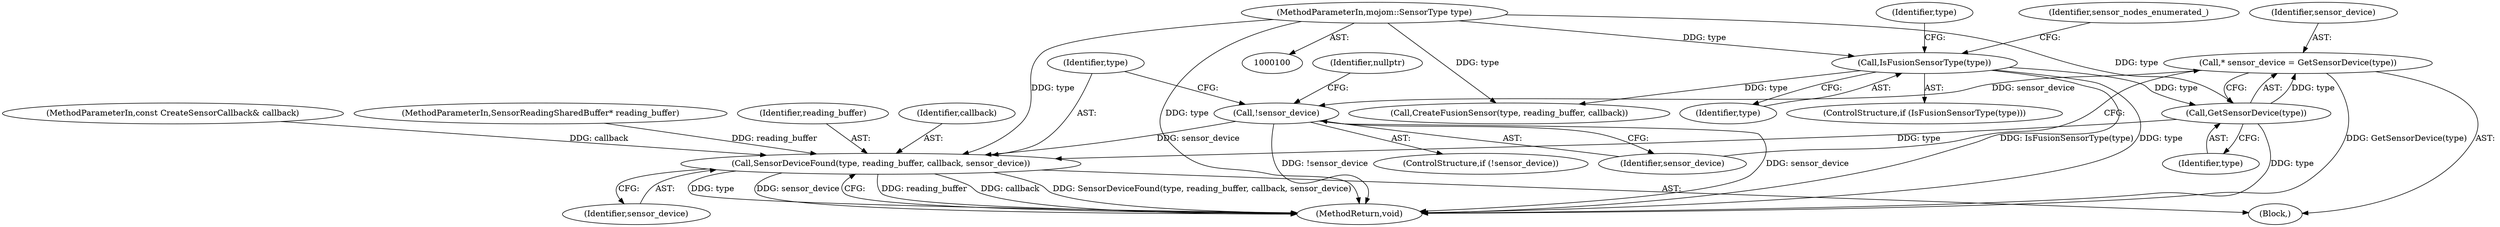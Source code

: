 digraph "0_Chrome_c0c8978849ac57e4ecd613ddc8ff7852a2054734_25@pointer" {
"1000140" [label="(Call,* sensor_device = GetSensorDevice(type))"];
"1000142" [label="(Call,GetSensorDevice(type))"];
"1000112" [label="(Call,IsFusionSensorType(type))"];
"1000101" [label="(MethodParameterIn,mojom::SensorType type)"];
"1000145" [label="(Call,!sensor_device)"];
"1000151" [label="(Call,SensorDeviceFound(type, reading_buffer, callback, sensor_device))"];
"1000104" [label="(Block,)"];
"1000140" [label="(Call,* sensor_device = GetSensorDevice(type))"];
"1000154" [label="(Identifier,callback)"];
"1000116" [label="(Identifier,type)"];
"1000155" [label="(Identifier,sensor_device)"];
"1000102" [label="(MethodParameterIn,SensorReadingSharedBuffer* reading_buffer)"];
"1000113" [label="(Identifier,type)"];
"1000142" [label="(Call,GetSensorDevice(type))"];
"1000112" [label="(Call,IsFusionSensorType(type))"];
"1000145" [label="(Call,!sensor_device)"];
"1000103" [label="(MethodParameterIn,const CreateSensorCallback& callback)"];
"1000151" [label="(Call,SensorDeviceFound(type, reading_buffer, callback, sensor_device))"];
"1000122" [label="(Identifier,sensor_nodes_enumerated_)"];
"1000144" [label="(ControlStructure,if (!sensor_device))"];
"1000152" [label="(Identifier,type)"];
"1000146" [label="(Identifier,sensor_device)"];
"1000153" [label="(Identifier,reading_buffer)"];
"1000156" [label="(MethodReturn,void)"];
"1000149" [label="(Identifier,nullptr)"];
"1000111" [label="(ControlStructure,if (IsFusionSensorType(type)))"];
"1000141" [label="(Identifier,sensor_device)"];
"1000115" [label="(Call,CreateFusionSensor(type, reading_buffer, callback))"];
"1000143" [label="(Identifier,type)"];
"1000101" [label="(MethodParameterIn,mojom::SensorType type)"];
"1000140" -> "1000104"  [label="AST: "];
"1000140" -> "1000142"  [label="CFG: "];
"1000141" -> "1000140"  [label="AST: "];
"1000142" -> "1000140"  [label="AST: "];
"1000146" -> "1000140"  [label="CFG: "];
"1000140" -> "1000156"  [label="DDG: GetSensorDevice(type)"];
"1000142" -> "1000140"  [label="DDG: type"];
"1000140" -> "1000145"  [label="DDG: sensor_device"];
"1000142" -> "1000143"  [label="CFG: "];
"1000143" -> "1000142"  [label="AST: "];
"1000142" -> "1000156"  [label="DDG: type"];
"1000112" -> "1000142"  [label="DDG: type"];
"1000101" -> "1000142"  [label="DDG: type"];
"1000142" -> "1000151"  [label="DDG: type"];
"1000112" -> "1000111"  [label="AST: "];
"1000112" -> "1000113"  [label="CFG: "];
"1000113" -> "1000112"  [label="AST: "];
"1000116" -> "1000112"  [label="CFG: "];
"1000122" -> "1000112"  [label="CFG: "];
"1000112" -> "1000156"  [label="DDG: IsFusionSensorType(type)"];
"1000112" -> "1000156"  [label="DDG: type"];
"1000101" -> "1000112"  [label="DDG: type"];
"1000112" -> "1000115"  [label="DDG: type"];
"1000101" -> "1000100"  [label="AST: "];
"1000101" -> "1000156"  [label="DDG: type"];
"1000101" -> "1000115"  [label="DDG: type"];
"1000101" -> "1000151"  [label="DDG: type"];
"1000145" -> "1000144"  [label="AST: "];
"1000145" -> "1000146"  [label="CFG: "];
"1000146" -> "1000145"  [label="AST: "];
"1000149" -> "1000145"  [label="CFG: "];
"1000152" -> "1000145"  [label="CFG: "];
"1000145" -> "1000156"  [label="DDG: sensor_device"];
"1000145" -> "1000156"  [label="DDG: !sensor_device"];
"1000145" -> "1000151"  [label="DDG: sensor_device"];
"1000151" -> "1000104"  [label="AST: "];
"1000151" -> "1000155"  [label="CFG: "];
"1000152" -> "1000151"  [label="AST: "];
"1000153" -> "1000151"  [label="AST: "];
"1000154" -> "1000151"  [label="AST: "];
"1000155" -> "1000151"  [label="AST: "];
"1000156" -> "1000151"  [label="CFG: "];
"1000151" -> "1000156"  [label="DDG: reading_buffer"];
"1000151" -> "1000156"  [label="DDG: callback"];
"1000151" -> "1000156"  [label="DDG: SensorDeviceFound(type, reading_buffer, callback, sensor_device)"];
"1000151" -> "1000156"  [label="DDG: type"];
"1000151" -> "1000156"  [label="DDG: sensor_device"];
"1000102" -> "1000151"  [label="DDG: reading_buffer"];
"1000103" -> "1000151"  [label="DDG: callback"];
}
